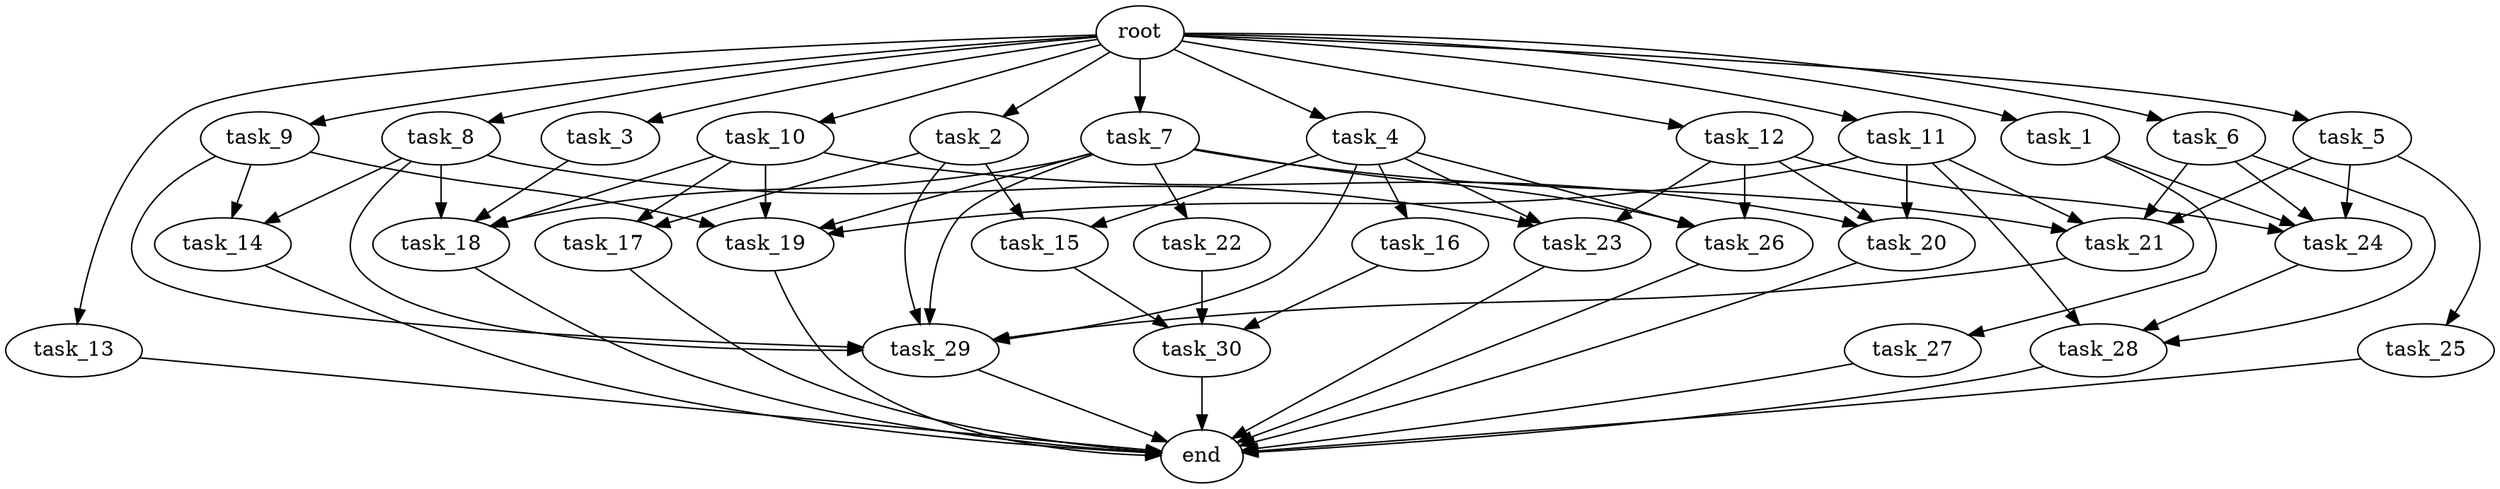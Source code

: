 digraph G {
  root [size="0.000000e+00"];
  task_1 [size="9.339485e+10"];
  task_2 [size="1.542349e+10"];
  task_3 [size="4.959987e+10"];
  task_4 [size="9.935862e+10"];
  task_5 [size="7.703908e+10"];
  task_6 [size="2.380236e+10"];
  task_7 [size="4.402410e+10"];
  task_8 [size="6.376109e+10"];
  task_9 [size="2.109357e+10"];
  task_10 [size="7.343877e+10"];
  task_11 [size="3.451412e+10"];
  task_12 [size="6.422969e+10"];
  task_13 [size="7.555084e+10"];
  task_14 [size="1.160828e+10"];
  task_15 [size="1.676836e+10"];
  task_16 [size="3.988049e+10"];
  task_17 [size="3.014370e+10"];
  task_18 [size="7.461759e+10"];
  task_19 [size="7.524526e+10"];
  task_20 [size="5.325676e+10"];
  task_21 [size="3.798628e+10"];
  task_22 [size="7.056372e+10"];
  task_23 [size="4.746421e+10"];
  task_24 [size="1.452353e+10"];
  task_25 [size="8.702907e+10"];
  task_26 [size="1.196185e+09"];
  task_27 [size="9.272298e+10"];
  task_28 [size="4.488757e+10"];
  task_29 [size="6.785256e+10"];
  task_30 [size="9.617665e+10"];
  end [size="0.000000e+00"];

  root -> task_1 [size="1.000000e-12"];
  root -> task_2 [size="1.000000e-12"];
  root -> task_3 [size="1.000000e-12"];
  root -> task_4 [size="1.000000e-12"];
  root -> task_5 [size="1.000000e-12"];
  root -> task_6 [size="1.000000e-12"];
  root -> task_7 [size="1.000000e-12"];
  root -> task_8 [size="1.000000e-12"];
  root -> task_9 [size="1.000000e-12"];
  root -> task_10 [size="1.000000e-12"];
  root -> task_11 [size="1.000000e-12"];
  root -> task_12 [size="1.000000e-12"];
  root -> task_13 [size="1.000000e-12"];
  task_1 -> task_24 [size="3.630883e+07"];
  task_1 -> task_27 [size="9.272298e+08"];
  task_2 -> task_15 [size="8.384182e+07"];
  task_2 -> task_17 [size="1.507185e+08"];
  task_2 -> task_29 [size="1.130876e+08"];
  task_3 -> task_18 [size="1.865440e+08"];
  task_4 -> task_15 [size="8.384182e+07"];
  task_4 -> task_16 [size="3.988049e+08"];
  task_4 -> task_23 [size="1.582140e+08"];
  task_4 -> task_26 [size="3.987285e+06"];
  task_4 -> task_29 [size="1.130876e+08"];
  task_5 -> task_21 [size="9.496570e+07"];
  task_5 -> task_24 [size="3.630883e+07"];
  task_5 -> task_25 [size="8.702907e+08"];
  task_6 -> task_21 [size="9.496570e+07"];
  task_6 -> task_24 [size="3.630883e+07"];
  task_6 -> task_28 [size="1.496252e+08"];
  task_7 -> task_18 [size="1.865440e+08"];
  task_7 -> task_19 [size="1.881132e+08"];
  task_7 -> task_21 [size="9.496570e+07"];
  task_7 -> task_22 [size="7.056372e+08"];
  task_7 -> task_26 [size="3.987285e+06"];
  task_7 -> task_29 [size="1.130876e+08"];
  task_8 -> task_14 [size="5.804138e+07"];
  task_8 -> task_18 [size="1.865440e+08"];
  task_8 -> task_23 [size="1.582140e+08"];
  task_8 -> task_29 [size="1.130876e+08"];
  task_9 -> task_14 [size="5.804138e+07"];
  task_9 -> task_19 [size="1.881132e+08"];
  task_9 -> task_29 [size="1.130876e+08"];
  task_10 -> task_17 [size="1.507185e+08"];
  task_10 -> task_18 [size="1.865440e+08"];
  task_10 -> task_19 [size="1.881132e+08"];
  task_10 -> task_20 [size="1.775225e+08"];
  task_11 -> task_19 [size="1.881132e+08"];
  task_11 -> task_20 [size="1.775225e+08"];
  task_11 -> task_21 [size="9.496570e+07"];
  task_11 -> task_28 [size="1.496252e+08"];
  task_12 -> task_20 [size="1.775225e+08"];
  task_12 -> task_23 [size="1.582140e+08"];
  task_12 -> task_24 [size="3.630883e+07"];
  task_12 -> task_26 [size="3.987285e+06"];
  task_13 -> end [size="1.000000e-12"];
  task_14 -> end [size="1.000000e-12"];
  task_15 -> task_30 [size="3.205888e+08"];
  task_16 -> task_30 [size="3.205888e+08"];
  task_17 -> end [size="1.000000e-12"];
  task_18 -> end [size="1.000000e-12"];
  task_19 -> end [size="1.000000e-12"];
  task_20 -> end [size="1.000000e-12"];
  task_21 -> task_29 [size="1.130876e+08"];
  task_22 -> task_30 [size="3.205888e+08"];
  task_23 -> end [size="1.000000e-12"];
  task_24 -> task_28 [size="1.496252e+08"];
  task_25 -> end [size="1.000000e-12"];
  task_26 -> end [size="1.000000e-12"];
  task_27 -> end [size="1.000000e-12"];
  task_28 -> end [size="1.000000e-12"];
  task_29 -> end [size="1.000000e-12"];
  task_30 -> end [size="1.000000e-12"];
}

